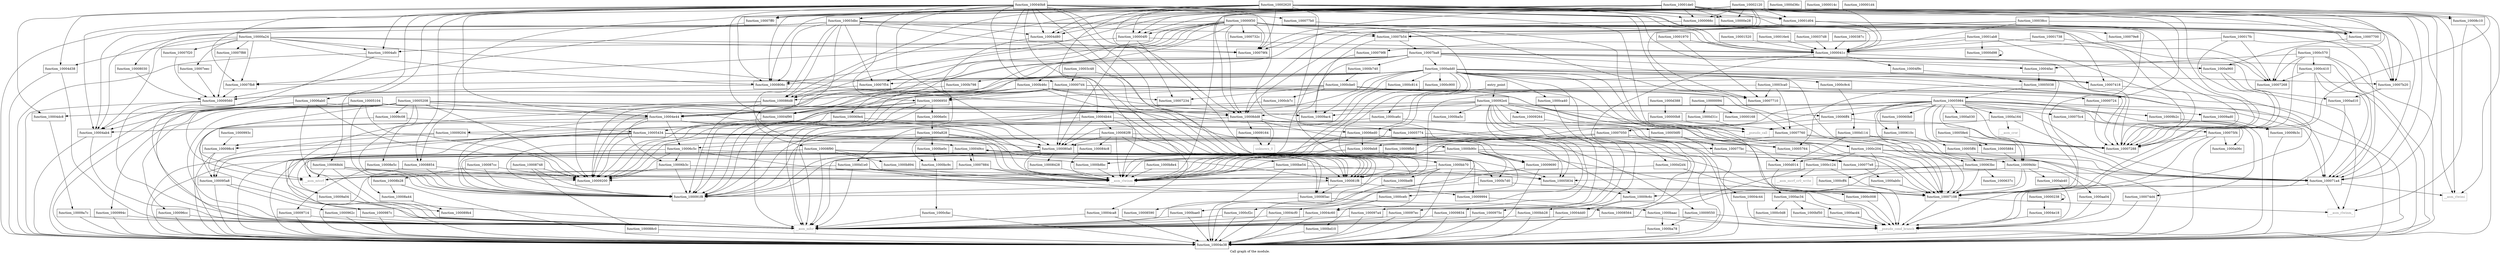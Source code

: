 digraph "Call graph of the module." {
  label="Call graph of the module.";
  node [shape=record];

  Node_function_10003dbc [label="{function_10003dbc}"];
  Node_function_100040b8 [label="{function_100040b8}"];
  Node_function_10004ca8 [label="{function_10004ca8}"];
  Node_function_10004cf0 [label="{function_10004cf0}"];
  Node_function_10004d38 [label="{function_10004d38}"];
  Node_function_10004d80 [label="{function_10004d80}"];
  Node_function_10007108 [label="{function_10007108}"];
  Node_function_10005834 [label="{function_10005834}"];
  Node_function_10006950 [label="{function_10006950}"];
  Node_function_10005884 [label="{function_10005884}"];
  Node_function_10007700 [label="{function_10007700}"];
  Node_function_100071a4 [label="{function_100071a4}"];
  Node_function_100075c4 [label="{function_100075c4}"];
  Node_function_10004c44 [label="{function_10004c44}"];
  Node_function_10005764 [label="{function_10005764}"];
  Node_function_100069e4 [label="{function_100069e4}"];
  Node_function_10004dc8 [label="{function_10004dc8}"];
  Node_function_10004dd0 [label="{function_10004dd0}"];
  Node_function_10004e18 [label="{function_10004e18}"];
  Node_function_10004e38 [label="{function_10004e38}"];
  Node_function_10006ab0 [label="{function_10006ab0}"];
  Node_function_10004e44 [label="{function_10004e44}"];
  Node_function_10007234 [label="{function_10007234}"];
  Node_function_100058e4 [label="{function_100058e4}"];
  Node_function_10006b3c [label="{function_10006b3c}"];
  Node_function_100049cc [label="{function_100049cc}"];
  Node_function_10005984 [label="{function_10005984}"];
  Node_function_10007268 [label="{function_10007268}"];
  Node_function_10005ff4 [label="{function_10005ff4}"];
  Node_function_10004c60 [label="{function_10004c60}"];
  Node_function_10006c5c [label="{function_10006c5c}"];
  Node_function_10004f90 [label="{function_10004f90}"];
  Node_function_10004f9c [label="{function_10004f9c}"];
  Node_function_10006e0c [label="{function_10006e0c}"];
  Node_function_10004fac [label="{function_10004fac}"];
  Node_function_10005038 [label="{function_10005038}"];
  Node_function_10005104 [label="{function_10005104}"];
  Node_function_10005208 [label="{function_10005208}"];
  Node_function_10006ed0 [label="{function_10006ed0}"];
  Node_function_10007288 [label="{function_10007288}"];
  Node_function_100060b0 [label="{function_100060b0}"];
  Node_function_10007760 [label="{function_10007760}"];
  Node_function_1000610c [label="{function_1000610c}"];
  Node_function_1000732c [label="{function_1000732c}"];
  Node_function_10007710 [label="{function_10007710}"];
  Node_function_1000637c [label="{function_1000637c}"];
  Node_function_10004ab4 [label="{function_10004ab4}"];
  Node_function_10004afc [label="{function_10004afc}"];
  Node_function_100075f4 [label="{function_100075f4}"];
  Node_function_10004b44 [label="{function_10004b44}"];
  Node_function_10005434 [label="{function_10005434}"];
  Node_function_10006ff4 [label="{function_10006ff4}"];
  Node_function_100056f0 [label="{function_100056f0}"];
  Node_function_10007050 [label="{function_10007050}"];
  Node_function_10007418 [label="{function_10007418}"];
  Node_function_100063bc [label="{function_100063bc}"];
  Node_function_100074d4 [label="{function_100074d4}"];
  Node_function_100068d4 [label="{function_100068d4}"];
  Node_function_1000b46c [label="{function_1000b46c}"];
  Node_function_1000b740 [label="{function_1000b740}"];
  Node_function_1000b798 [label="{function_1000b798}"];
  Node_function_1000b7d0 [label="{function_1000b7d0}"];
  Node_function_1000b894 [label="{function_1000b894}"];
  Node_function_1000b8bc [label="{function_1000b8bc}"];
  Node_function_1000b8e4 [label="{function_1000b8e4}"];
  Node_function_1000b90c [label="{function_1000b90c}"];
  Node_function_1000ba5c [label="{function_1000ba5c}"];
  Node_function_1000ba78 [label="{function_1000ba78}"];
  Node_function_1000baac [label="{function_1000baac}"];
  Node_function_1000bae0 [label="{function_1000bae0}"];
  Node_function_1000bb28 [label="{function_1000bb28}"];
  Node_function_1000bb70 [label="{function_1000bb70}"];
  Node_function_1000bc9c [label="{function_1000bc9c}"];
  Node_function_1000bd10 [label="{function_1000bd10}"];
  Node_function_1000be0c [label="{function_1000be0c}"];
  Node_function_1000be54 [label="{function_1000be54}"];
  Node_function_1000bef8 [label="{function_1000bef8}"];
  Node_function_1000bf50 [label="{function_1000bf50}"];
  Node_function_1000c008 [label="{function_1000c008}"];
  Node_function_1000c0d8 [label="{function_1000c0d8}"];
  Node_function_1000c124 [label="{function_1000c124}"];
  Node_function_1000c204 [label="{function_1000c204}"];
  Node_function_1000c410 [label="{function_1000c410}"];
  Node_function_1000c570 [label="{function_1000c570}"];
  Node_function_1000c814 [label="{function_1000c814}"];
  Node_function_1000c900 [label="{function_1000c900}"];
  Node_function_1000c9c4 [label="{function_1000c9c4}"];
  Node_function_1000ca40 [label="{function_1000ca40}"];
  Node_function_1000ca6c [label="{function_1000ca6c}"];
  Node_function_1000cb7c [label="{function_1000cb7c}"];
  Node_function_1000cbe0 [label="{function_1000cbe0}"];
  Node_function_1000cefc [label="{function_1000cefc}"];
  Node_function_1000cf2c [label="{function_1000cf2c}"];
  Node_function_1000cfac [label="{function_1000cfac}"];
  Node_function_1000cff4 [label="{function_1000cff4}"];
  Node_function_1000d014 [label="{function_1000d014}"];
  Node_function_1000d114 [label="{function_1000d114}"];
  Node_function_1000d1e0 [label="{function_1000d1e0}"];
  Node_function_1000d2d4 [label="{function_1000d2d4}"];
  Node_function_1000d31c [label="{function_1000d31c}"];
  Node_function_1000d36c [label="{function_1000d36c}"];
  Node_function_1000d388 [label="{function_1000d388}"];
  Node___asm_rlwinm [color="gray50", fontcolor="gray50", label="{__asm_rlwinm}"];
  Node___asm_rlwinm_ [color="gray50", fontcolor="gray50", label="{__asm_rlwinm_}"];
  Node___asm_rlwimi [color="gray50", fontcolor="gray50", label="{__asm_rlwimi}"];
  Node___asm_mfcr [color="gray50", fontcolor="gray50", label="{__asm_mfcr}"];
  Node___asm_cror [color="gray50", fontcolor="gray50", label="{__asm_cror}"];
  Node___asm_mtcrf [color="gray50", fontcolor="gray50", label="{__asm_mtcrf}"];
  Node___asm_mcrf_cr0_write [color="gray50", fontcolor="gray50", label="{__asm_mcrf_cr0_write}"];
  Node_unknown_0 [color="gray50", fontcolor="gray50", label="{unknown_0}"];
  Node_function_10008f90 [label="{function_10008f90}"];
  Node_function_100077b0 [label="{function_100077b0}"];
  Node_function_100077bc [label="{function_100077bc}"];
  Node_function_100077e8 [label="{function_100077e8}"];
  Node_function_10007884 [label="{function_10007884}"];
  Node_function_100079e8 [label="{function_100079e8}"];
  Node_function_100079f4 [label="{function_100079f4}"];
  Node_function_100079f8 [label="{function_100079f8}"];
  Node_function_10007b20 [label="{function_10007b20}"];
  Node_function_10007b54 [label="{function_10007b54}"];
  Node_function_10007ba8 [label="{function_10007ba8}"];
  Node_function_10007eec [label="{function_10007eec}"];
  Node_function_10007f20 [label="{function_10007f20}"];
  Node_function_10007f54 [label="{function_10007f54}"];
  Node_function_10007f88 [label="{function_10007f88}"];
  Node_function_10007fb8 [label="{function_10007fb8}"];
  Node_function_10007ff0 [label="{function_10007ff0}"];
  Node_function_10008030 [label="{function_10008030}"];
  Node_function_1000806c [label="{function_1000806c}"];
  Node_function_100080a0 [label="{function_100080a0}"];
  Node_function_100081f8 [label="{function_100081f8}"];
  Node_function_100082f8 [label="{function_100082f8}"];
  Node_function_10008428 [label="{function_10008428}"];
  Node_function_100084c8 [label="{function_100084c8}"];
  Node_function_10008564 [label="{function_10008564}"];
  Node_function_10008590 [label="{function_10008590}"];
  Node_function_100085ac [label="{function_100085ac}"];
  Node_function_100086d8 [label="{function_100086d8}"];
  Node_function_10008748 [label="{function_10008748}"];
  Node_function_100087cc [label="{function_100087cc}"];
  Node_function_10008854 [label="{function_10008854}"];
  Node_function_100088c0 [label="{function_100088c0}"];
  Node_function_100089b4 [label="{function_100089b4}"];
  Node_function_10008a44 [label="{function_10008a44}"];
  Node_function_10008b28 [label="{function_10008b28}"];
  Node_function_10008c10 [label="{function_10008c10}"];
  Node_function_10008dd8 [label="{function_10008dd8}"];
  Node_function_10008e5c [label="{function_10008e5c}"];
  Node_function_10009164 [label="{function_10009164}"];
  Node_function_100091f8 [label="{function_100091f8}"];
  Node_function_10009200 [label="{function_10009200}"];
  Node_function_10009204 [label="{function_10009204}"];
  Node_function_10009264 [label="{function_10009264}"];
  Node_function_100092e4 [label="{function_100092e4}"];
  Node_function_10009550 [label="{function_10009550}"];
  Node_function_10009560 [label="{function_10009560}"];
  Node_function_100095a8 [label="{function_100095a8}"];
  Node_function_1000962c [label="{function_1000962c}"];
  Node_function_10009690 [label="{function_10009690}"];
  Node_function_100096cc [label="{function_100096cc}"];
  Node_function_10009714 [label="{function_10009714}"];
  Node_function_1000975c [label="{function_1000975c}"];
  Node_function_100097a4 [label="{function_100097a4}"];
  Node_function_100097ec [label="{function_100097ec}"];
  Node_function_10009834 [label="{function_10009834}"];
  Node_function_1000987c [label="{function_1000987c}"];
  Node_function_100098c4 [label="{function_100098c4}"];
  Node_function_1000993c [label="{function_1000993c}"];
  Node_function_1000994c [label="{function_1000994c}"];
  Node_function_10009994 [label="{function_10009994}"];
  Node_function_10009a04 [label="{function_10009a04}"];
  Node_function_10009a7c [label="{function_10009a7c}"];
  Node_function_10009ac4 [label="{function_10009ac4}"];
  Node_function_10009ad0 [label="{function_10009ad0}"];
  Node_function_10009b2c [label="{function_10009b2c}"];
  Node_function_10009b3c [label="{function_10009b3c}"];
  Node_function_10009c08 [label="{function_10009c08}"];
  Node_function_10009c6c [label="{function_10009c6c}"];
  Node_function_10009d4c [label="{function_10009d4c}"];
  Node_function_10009eb8 [label="{function_10009eb8}"];
  Node_function_10009fb0 [label="{function_10009fb0}"];
  Node_function_1000a030 [label="{function_1000a030}"];
  Node_function_1000a06c [label="{function_1000a06c}"];
  Node_function_1000a164 [label="{function_1000a164}"];
  Node_function_1000a828 [label="{function_1000a828}"];
  Node_function_1000a960 [label="{function_1000a960}"];
  Node_function_1000aa04 [label="{function_1000aa04}"];
  Node_function_1000ab0c [label="{function_1000ab0c}"];
  Node_function_1000ab40 [label="{function_1000ab40}"];
  Node_function_1000ac34 [label="{function_1000ac34}"];
  Node_function_1000acd4 [label="{function_1000acd4}"];
  Node_function_1000ad10 [label="{function_1000ad10}"];
  Node_function_1000add0 [label="{function_1000add0}"];
  Node_function_10005774 [label="{function_10005774}"];
  Node___pseudo_call [color="gray50", fontcolor="gray50", label="{__pseudo_call}"];
  Node___pseudo_cond_branch [color="gray50", fontcolor="gray50", label="{__pseudo_cond_branch}"];
  Node_function_10000094 [label="{function_10000094}"];
  Node_function_100000b8 [label="{function_100000b8}"];
  Node_function_1000014c [label="{function_1000014c}"];
  Node_function_10000168 [label="{function_10000168}"];
  Node_function_100001d4 [label="{function_100001d4}"];
  Node_entry_point [label="{entry_point}"];
  Node_function_10000238 [label="{function_10000238}"];
  Node_function_1000041c [label="{function_1000041c}"];
  Node_function_100004f0 [label="{function_100004f0}"];
  Node_function_1000066c [label="{function_1000066c}"];
  Node_function_10000724 [label="{function_10000724}"];
  Node_function_100007d4 [label="{function_100007d4}"];
  Node_function_10000a24 [label="{function_10000a24}"];
  Node_function_10000d98 [label="{function_10000d98}"];
  Node_function_10000e28 [label="{function_10000e28}"];
  Node_function_10000f30 [label="{function_10000f30}"];
  Node_function_10001520 [label="{function_10001520}"];
  Node_function_100016e4 [label="{function_100016e4}"];
  Node_function_10001738 [label="{function_10001738}"];
  Node_function_100017fc [label="{function_100017fc}"];
  Node_function_10001970 [label="{function_10001970}"];
  Node_function_10001ab8 [label="{function_10001ab8}"];
  Node_function_10001d04 [label="{function_10001d04}"];
  Node_function_10001de0 [label="{function_10001de0}"];
  Node_function_10002120 [label="{function_10002120}"];
  Node_function_10002620 [label="{function_10002620}"];
  Node_function_100037d8 [label="{function_100037d8}"];
  Node_function_1000387c [label="{function_1000387c}"];
  Node_function_100038cc [label="{function_100038cc}"];
  Node_function_10003c48 [label="{function_10003c48}"];
  Node_function_10003ca0 [label="{function_10003ca0}"];
  Node_function_10003dbc -> Node_function_10004d80;
  Node_function_10003dbc -> Node_function_10007700;
  Node_function_10003dbc -> Node_function_10004e38;
  Node_function_10003dbc -> Node_function_100049cc;
  Node_function_10003dbc -> Node_function_10004ab4;
  Node_function_10003dbc -> Node_function_10008f90;
  Node_function_10003dbc -> Node_function_100079f4;
  Node_function_10003dbc -> Node_function_10007b20;
  Node_function_10003dbc -> Node_function_10007b54;
  Node_function_10003dbc -> Node_function_10007f54;
  Node_function_10003dbc -> Node_function_10008030;
  Node_function_10003dbc -> Node_function_1000806c;
  Node_function_10003dbc -> Node_function_100086d8;
  Node_function_100040b8 -> Node_function_10003dbc;
  Node_function_100040b8 -> Node_function_10004ca8;
  Node_function_100040b8 -> Node_function_10004d38;
  Node_function_100040b8 -> Node_function_10004d80;
  Node_function_100040b8 -> Node_function_10006950;
  Node_function_100040b8 -> Node_function_100071a4;
  Node_function_100040b8 -> Node_function_10004dc8;
  Node_function_100040b8 -> Node_function_10006ab0;
  Node_function_100040b8 -> Node_function_10004e44;
  Node_function_100040b8 -> Node_function_10007234;
  Node_function_100040b8 -> Node_function_10007268;
  Node_function_100040b8 -> Node_function_10004c60;
  Node_function_100040b8 -> Node_function_10004f90;
  Node_function_100040b8 -> Node_function_10004fac;
  Node_function_100040b8 -> Node_function_10007288;
  Node_function_100040b8 -> Node_function_10007710;
  Node_function_100040b8 -> Node_function_10004afc;
  Node_function_100040b8 -> Node_function_10004b44;
  Node_function_100040b8 -> Node_function_10007418;
  Node_function_100040b8 -> Node_function_100068d4;
  Node_function_100040b8 -> Node_function_100077b0;
  Node_function_100040b8 -> Node_function_10007fb8;
  Node_function_100040b8 -> Node_function_100080a0;
  Node_function_100040b8 -> Node_function_100081f8;
  Node_function_100040b8 -> Node_function_10008854;
  Node_function_100040b8 -> Node_function_10008dd8;
  Node_function_100040b8 -> Node___pseudo_call;
  Node_function_100040b8 -> Node_function_1000041c;
  Node_function_100040b8 -> Node_function_10000724;
  Node_function_100040b8 -> Node_function_100007d4;
  Node_function_10004ca8 -> Node_function_10004e38;
  Node_function_10004ca8 -> Node___asm_mfcr;
  Node_function_10004cf0 -> Node_function_10004e38;
  Node_function_10004cf0 -> Node___asm_mfcr;
  Node_function_10004d38 -> Node_function_10004e38;
  Node_function_10004d38 -> Node___asm_mfcr;
  Node_function_10004d80 -> Node_function_10004e38;
  Node_function_10004d80 -> Node___asm_mfcr;
  Node_function_10007108 -> Node___asm_rlwinm_;
  Node_function_10007108 -> Node___pseudo_cond_branch;
  Node_function_10005834 -> Node_function_10009c6c;
  Node_function_10006950 -> Node_function_10006e0c;
  Node_function_10006950 -> Node___asm_mfcr;
  Node_function_10006950 -> Node___asm_mtcrf;
  Node_function_10006950 -> Node_function_100091f8;
  Node_function_10006950 -> Node_function_10009200;
  Node_function_10005884 -> Node_function_10009d4c;
  Node_function_10007700 -> Node_function_1000a960;
  Node_function_100071a4 -> Node___asm_rlwinm_;
  Node_function_100071a4 -> Node___asm_rlwimi;
  Node_function_100071a4 -> Node___pseudo_cond_branch;
  Node_function_100075c4 -> Node_function_100075f4;
  Node_function_10004c44 -> Node___pseudo_cond_branch;
  Node_function_10005764 -> Node_function_10007108;
  Node_function_100069e4 -> Node_function_10006ed0;
  Node_function_100069e4 -> Node_function_100091f8;
  Node_function_100069e4 -> Node_function_10009200;
  Node_function_10004dc8 -> Node_function_10009a7c;
  Node_function_10004dd0 -> Node_function_10004e38;
  Node_function_10004dd0 -> Node___asm_mfcr;
  Node_function_10004e18 -> Node___pseudo_cond_branch;
  Node_function_10006ab0 -> Node_function_10006ff4;
  Node_function_10006ab0 -> Node___asm_mfcr;
  Node_function_10006ab0 -> Node___asm_mtcrf;
  Node_function_10006ab0 -> Node_function_100091f8;
  Node_function_10006ab0 -> Node_function_10009200;
  Node_function_10004e44 -> Node_function_10006b3c;
  Node_function_10004e44 -> Node_function_10006c5c;
  Node_function_10004e44 -> Node_function_10004ab4;
  Node_function_10004e44 -> Node___asm_rlwinm;
  Node_function_10004e44 -> Node_function_100081f8;
  Node_function_10004e44 -> Node_function_100091f8;
  Node_function_10004e44 -> Node_function_10009200;
  Node_function_100058e4 -> Node_function_10005884;
  Node_function_100058e4 -> Node_function_10007288;
  Node_function_100058e4 -> Node_function_10009d4c;
  Node_function_10006b3c -> Node_function_100081f8;
  Node_function_10006b3c -> Node_function_100091f8;
  Node_function_10006b3c -> Node_function_10009200;
  Node_function_100049cc -> Node_function_10004e38;
  Node_function_100049cc -> Node___asm_mfcr;
  Node_function_100049cc -> Node_function_100077e8;
  Node_function_100049cc -> Node_function_10007884;
  Node_function_10005984 -> Node_function_10005884;
  Node_function_10005984 -> Node_function_100075c4;
  Node_function_10005984 -> Node_function_10004e38;
  Node_function_10005984 -> Node_function_10005ff4;
  Node_function_10005984 -> Node_function_10007288;
  Node_function_10005984 -> Node_function_100060b0;
  Node_function_10005984 -> Node_function_1000610c;
  Node_function_10005984 -> Node_function_10006ff4;
  Node_function_10005984 -> Node_function_100063bc;
  Node_function_10005984 -> Node_function_100074d4;
  Node_function_10005984 -> Node___asm_rlwinm;
  Node_function_10005984 -> Node___asm_mfcr;
  Node_function_10005984 -> Node_function_10009ad0;
  Node_function_10005984 -> Node_function_10009b2c;
  Node_function_10005984 -> Node_function_10009d4c;
  Node_function_10005984 -> Node_function_10009fb0;
  Node_function_10005984 -> Node_function_1000a030;
  Node_function_10005984 -> Node_function_1000a06c;
  Node_function_10005984 -> Node_function_1000a164;
  Node_function_10005ff4 -> Node_function_100071a4;
  Node_function_10005ff4 -> Node_function_100063bc;
  Node_function_10004c60 -> Node_function_10004e38;
  Node_function_10004c60 -> Node___asm_mfcr;
  Node_function_10006c5c -> Node_function_10005834;
  Node_function_10006c5c -> Node_function_10006b3c;
  Node_function_10006c5c -> Node___asm_rlwinm;
  Node_function_10006c5c -> Node_function_100091f8;
  Node_function_10006c5c -> Node_function_10009200;
  Node_function_10004f90 -> Node_function_10005434;
  Node_function_10004f9c -> Node_function_10005038;
  Node_function_10006e0c -> Node_function_1000a828;
  Node_function_10004fac -> Node_function_10005038;
  Node_function_10005038 -> Node_function_10005764;
  Node_function_10005038 -> Node_function_10005984;
  Node_function_10005104 -> Node_function_10004dc8;
  Node_function_10005104 -> Node_function_10004e38;
  Node_function_10005104 -> Node_function_10004e44;
  Node_function_10005104 -> Node_function_100081f8;
  Node_function_10005104 -> Node_function_100091f8;
  Node_function_10005104 -> Node_function_10009200;
  Node_function_10005208 -> Node_function_10004e38;
  Node_function_10005208 -> Node_function_10004e44;
  Node_function_10005208 -> Node_function_10004ab4;
  Node_function_10005208 -> Node___asm_mfcr;
  Node_function_10005208 -> Node___asm_mtcrf;
  Node_function_10005208 -> Node_function_100080a0;
  Node_function_10005208 -> Node_function_100081f8;
  Node_function_10005208 -> Node_function_10008e5c;
  Node_function_10005208 -> Node_function_100091f8;
  Node_function_10005208 -> Node_function_10009200;
  Node_function_10005208 -> Node_function_10009550;
  Node_function_10005208 -> Node_function_10009690;
  Node_function_10005208 -> Node_function_100096cc;
  Node_function_10005208 -> Node_function_1000994c;
  Node_function_10005208 -> Node_function_10009c08;
  Node_function_10006ed0 -> Node_function_10005834;
  Node_function_10006ed0 -> Node___asm_rlwinm;
  Node_function_10006ed0 -> Node_function_10009c6c;
  Node_function_10006ed0 -> Node_function_10009eb8;
  Node_function_100060b0 -> Node_function_1000610c;
  Node_function_10007760 -> Node_function_10007108;
  Node_function_10007760 -> Node_function_10007288;
  Node_function_10007760 -> Node_function_100080a0;
  Node_function_1000610c -> Node___asm_rlwinm;
  Node_function_1000610c -> Node___pseudo_cond_branch;
  Node_function_10004ab4 -> Node_function_10004e38;
  Node_function_10004ab4 -> Node___asm_mfcr;
  Node_function_10004afc -> Node_function_10004e38;
  Node_function_10004afc -> Node___asm_mfcr;
  Node_function_100075f4 -> Node_function_10007108;
  Node_function_100075f4 -> Node_function_10004e38;
  Node_function_100075f4 -> Node_function_10007288;
  Node_function_100075f4 -> Node_function_1000a06c;
  Node_function_10004b44 -> Node_function_10004c44;
  Node_function_10004b44 -> Node_function_10004e38;
  Node_function_10004b44 -> Node___asm_mfcr;
  Node_function_10004b44 -> Node_function_100080a0;
  Node_function_10004b44 -> Node_function_100081f8;
  Node_function_10004b44 -> Node_function_100082f8;
  Node_function_10005434 -> Node_function_10005764;
  Node_function_10005434 -> Node_function_10004e38;
  Node_function_10005434 -> Node___asm_rlwinm;
  Node_function_10005434 -> Node_function_100077bc;
  Node_function_10005434 -> Node_function_100080a0;
  Node_function_10005434 -> Node_function_100081f8;
  Node_function_10005434 -> Node_function_100091f8;
  Node_function_10005434 -> Node_function_10009200;
  Node_function_10005434 -> Node_function_100095a8;
  Node_function_10005434 -> Node_function_100098c4;
  Node_function_10006ff4 -> Node_function_10007288;
  Node_function_10006ff4 -> Node_function_10007050;
  Node_function_100056f0 -> Node_function_10004e38;
  Node_function_100056f0 -> Node_function_100077bc;
  Node_function_10007050 -> Node_function_10004e38;
  Node_function_10007050 -> Node___asm_rlwinm;
  Node_function_10007050 -> Node_function_10009d4c;
  Node_function_10007050 -> Node_function_10009eb8;
  Node_function_10007418 -> Node___pseudo_cond_branch;
  Node_function_100063bc -> Node_function_10007108;
  Node_function_100063bc -> Node_function_1000637c;
  Node_function_100063bc -> Node___asm_rlwinm;
  Node_function_100063bc -> Node___asm_mfcr;
  Node_function_100074d4 -> Node___pseudo_cond_branch;
  Node_function_100068d4 -> Node___asm_rlwinm;
  Node_function_100068d4 -> Node___asm_mfcr;
  Node_function_100068d4 -> Node___asm_mtcrf;
  Node_function_100068d4 -> Node_function_100091f8;
  Node_function_100068d4 -> Node_function_10009200;
  Node_function_1000b46c -> Node_function_10006950;
  Node_function_1000b46c -> Node_function_10004e44;
  Node_function_1000b46c -> Node_function_10007234;
  Node_function_1000b46c -> Node_function_10004f90;
  Node_function_1000b46c -> Node_function_10007760;
  Node_function_1000b46c -> Node_function_100081f8;
  Node_function_1000b46c -> Node_function_100091f8;
  Node_function_1000b46c -> Node_function_10009200;
  Node_function_1000b46c -> Node_function_10009ac4;
  Node_function_1000b740 -> Node_function_1000cbe0;
  Node_function_1000b798 -> Node_function_10009560;
  Node_function_1000b7d0 -> Node_function_10007108;
  Node_function_1000b7d0 -> Node_function_1000bae0;
  Node_function_1000b894 -> Node___asm_rlwinm;
  Node_function_1000b8bc -> Node___asm_rlwinm;
  Node_function_1000b8e4 -> Node___asm_rlwinm;
  Node_function_1000b90c -> Node_function_100071a4;
  Node_function_1000b90c -> Node_function_1000b7d0;
  Node_function_1000b90c -> Node_function_1000b8bc;
  Node_function_1000b90c -> Node_function_1000cefc;
  Node_function_1000b90c -> Node_function_100091f8;
  Node_function_1000b90c -> Node_function_10009690;
  Node_function_1000b90c -> Node_function_10009a04;
  Node_function_1000b90c -> Node___pseudo_cond_branch;
  Node_function_1000ba78 -> Node_function_10004e38;
  Node_function_1000baac -> Node_function_1000ba78;
  Node_function_1000baac -> Node___pseudo_cond_branch;
  Node_function_1000bae0 -> Node_function_10004e38;
  Node_function_1000bae0 -> Node___asm_mfcr;
  Node_function_1000bb28 -> Node_function_10004e38;
  Node_function_1000bb28 -> Node___asm_mfcr;
  Node_function_1000bb70 -> Node_function_10005834;
  Node_function_1000bb70 -> Node_function_10004e38;
  Node_function_1000bb70 -> Node_function_1000bd10;
  Node_function_1000bb70 -> Node_function_1000bef8;
  Node_function_1000bb70 -> Node_function_100091f8;
  Node_function_1000bb70 -> Node_function_10009200;
  Node_function_1000bc9c -> Node_function_1000cfac;
  Node_function_1000bd10 -> Node_function_10004e38;
  Node_function_1000be0c -> Node_function_1000bc9c;
  Node_function_1000be54 -> Node_function_10005834;
  Node_function_1000be54 -> Node_function_10004e38;
  Node_function_1000be54 -> Node___asm_rlwinm;
  Node_function_1000bef8 -> Node_function_1000cf2c;
  Node_function_1000bf50 -> Node___pseudo_cond_branch;
  Node_function_1000c008 -> Node___pseudo_cond_branch;
  Node_function_1000c124 -> Node_function_10007108;
  Node_function_1000c124 -> Node___asm_mfcr;
  Node_function_1000c124 -> Node___asm_mtcrf;
  Node_function_1000c124 -> Node___asm_mcrf_cr0_write;
  Node_function_1000c204 -> Node_function_10007108;
  Node_function_1000c204 -> Node_function_100071a4;
  Node_function_1000c204 -> Node_function_10004e38;
  Node_function_1000c204 -> Node_function_1000c124;
  Node_function_1000c204 -> Node_function_1000cff4;
  Node_function_1000c204 -> Node_function_1000d014;
  Node_function_1000c410 -> Node_function_100071a4;
  Node_function_1000c410 -> Node_function_10004e38;
  Node_function_1000c410 -> Node_function_10007268;
  Node_function_1000c410 -> Node_function_10007288;
  Node_function_1000c570 -> Node_function_100071a4;
  Node_function_1000c570 -> Node_function_10004e38;
  Node_function_1000c570 -> Node_function_10007268;
  Node_function_1000c570 -> Node_function_10004fac;
  Node_function_1000c570 -> Node_function_10007288;
  Node_function_1000c570 -> Node_function_1000c410;
  Node_function_1000c814 -> Node___asm_rlwinm;
  Node_function_1000c900 -> Node___asm_rlwinm;
  Node_function_1000c9c4 -> Node_function_1000d114;
  Node_function_1000ca40 -> Node_function_1000d2d4;
  Node_function_1000ca6c -> Node_function_10007760;
  Node_function_1000ca6c -> Node_function_1000d1e0;
  Node_function_1000cb7c -> Node_function_10004f90;
  Node_function_1000cbe0 -> Node_function_10006950;
  Node_function_1000cbe0 -> Node_function_10004e38;
  Node_function_1000cbe0 -> Node_function_10004e44;
  Node_function_1000cbe0 -> Node_function_10007234;
  Node_function_1000cbe0 -> Node_function_10007710;
  Node_function_1000cbe0 -> Node_function_1000c204;
  Node_function_1000cbe0 -> Node_function_1000cb7c;
  Node_function_1000cbe0 -> Node_function_1000d014;
  Node_function_1000cefc -> Node_function_10004cf0;
  Node_function_1000cefc -> Node_function_10004c60;
  Node_function_1000cf2c -> Node_function_10004e38;
  Node_function_1000cf2c -> Node___asm_mfcr;
  Node_function_1000cfac -> Node_function_10004e38;
  Node_function_1000cfac -> Node___asm_mfcr;
  Node_function_1000cff4 -> Node___pseudo_cond_branch;
  Node_function_1000d014 -> Node___pseudo_cond_branch;
  Node_function_1000d114 -> Node_function_10007108;
  Node_function_1000d114 -> Node_function_10007288;
  Node_function_1000d114 -> Node_function_1000d014;
  Node_function_1000d1e0 -> Node_function_10007108;
  Node_function_1000d1e0 -> Node___asm_rlwinm;
  Node_function_1000d1e0 -> Node___asm_mfcr;
  Node_function_1000d1e0 -> Node___asm_mtcrf;
  Node_function_1000d2d4 -> Node___asm_rlwinm;
  Node_function_1000d2d4 -> Node___pseudo_cond_branch;
  Node_function_1000d31c -> Node___pseudo_call;
  Node_function_1000d388 -> Node_function_100000b8;
  Node_function_10008f90 -> Node_function_10004e38;
  Node_function_10008f90 -> Node_function_1000b7d0;
  Node_function_10008f90 -> Node_function_1000b894;
  Node_function_10008f90 -> Node_function_1000b8bc;
  Node_function_10008f90 -> Node___asm_rlwinm;
  Node_function_10008f90 -> Node___asm_mfcr;
  Node_function_10008f90 -> Node_function_1000987c;
  Node_function_10008f90 -> Node_function_10009a04;
  Node_function_100077b0 -> Node_function_1000ac34;
  Node_function_100077bc -> Node_function_100077e8;
  Node_function_100077e8 -> Node_function_100071a4;
  Node_function_100077e8 -> Node_function_100049cc;
  Node_function_100077e8 -> Node_function_1000ab0c;
  Node_function_10007884 -> Node_function_10007108;
  Node_function_10007884 -> Node_function_10004e38;
  Node_function_10007884 -> Node_function_100049cc;
  Node_function_10007884 -> Node___asm_rlwinm;
  Node_function_100079f8 -> Node___asm_rlwinm;
  Node_function_10007b20 -> Node_function_1000ad10;
  Node_function_10007b54 -> Node_function_10007ba8;
  Node_function_10007b54 -> Node_function_10009ac4;
  Node_function_10007ba8 -> Node_function_10007108;
  Node_function_10007ba8 -> Node_function_10004e38;
  Node_function_10007ba8 -> Node_function_10007418;
  Node_function_10007ba8 -> Node_function_1000b46c;
  Node_function_10007ba8 -> Node_function_1000b740;
  Node_function_10007ba8 -> Node_function_100081f8;
  Node_function_10007ba8 -> Node_function_100091f8;
  Node_function_10007ba8 -> Node_function_10009200;
  Node_function_10007ba8 -> Node_function_1000a960;
  Node_function_10007ba8 -> Node_function_1000ad10;
  Node_function_10007ba8 -> Node_function_1000add0;
  Node_function_10007eec -> Node_function_10009560;
  Node_function_10007f20 -> Node_function_10009560;
  Node_function_10007f54 -> Node_function_10009560;
  Node_function_10007f88 -> Node_function_10009560;
  Node_function_10007fb8 -> Node_function_10009560;
  Node_function_10007ff0 -> Node_function_10009560;
  Node_function_10008030 -> Node_function_10009560;
  Node_function_1000806c -> Node_function_10009560;
  Node_function_100080a0 -> Node_function_10004e38;
  Node_function_100080a0 -> Node___asm_rlwinm;
  Node_function_100080a0 -> Node_function_10008428;
  Node_function_100080a0 -> Node_function_100085ac;
  Node_function_100080a0 -> Node_function_100091f8;
  Node_function_100080a0 -> Node_function_10009994;
  Node_function_100081f8 -> Node_function_100085ac;
  Node_function_100081f8 -> Node_function_100091f8;
  Node_function_100081f8 -> Node_function_10009994;
  Node_function_100082f8 -> Node_function_10007108;
  Node_function_100082f8 -> Node___asm_rlwinm;
  Node_function_100082f8 -> Node_function_100080a0;
  Node_function_100082f8 -> Node_function_100081f8;
  Node_function_100082f8 -> Node_function_100084c8;
  Node_function_100082f8 -> Node_function_100085ac;
  Node_function_100082f8 -> Node_function_100091f8;
  Node_function_10008428 -> Node___asm_rlwinm;
  Node_function_100084c8 -> Node___asm_rlwinm;
  Node_function_10008564 -> Node___pseudo_cond_branch;
  Node_function_100085ac -> Node_function_10008564;
  Node_function_100085ac -> Node_function_10008590;
  Node_function_100086d8 -> Node_function_100089b4;
  Node_function_100086d8 -> Node_function_100091f8;
  Node_function_100086d8 -> Node_function_10009200;
  Node_function_10008748 -> Node_function_100088c0;
  Node_function_10008748 -> Node_function_100091f8;
  Node_function_10008748 -> Node_function_10009200;
  Node_function_100087cc -> Node_function_10008b28;
  Node_function_100087cc -> Node_function_100091f8;
  Node_function_100087cc -> Node_function_10009200;
  Node_function_10008854 -> Node_function_10008a44;
  Node_function_10008854 -> Node_function_100091f8;
  Node_function_10008854 -> Node_function_10009200;
  Node_function_100088c0 -> Node_function_10004e38;
  Node_function_10008a44 -> Node_function_100089b4;
  Node_function_10008b28 -> Node_function_10004e38;
  Node_function_10008b28 -> Node_function_10008a44;
  Node_function_10008c10 -> Node_function_10004e38;
  Node_function_10008c10 -> Node___asm_rlwinm_;
  Node_function_10008dd8 -> Node_unknown_0;
  Node_function_10008dd8 -> Node_function_10009164;
  Node_function_10008dd8 -> Node_function_100091f8;
  Node_function_10008dd8 -> Node_function_10009200;
  Node_function_10008dd8 -> Node_function_10009690;
  Node_function_10008dd8 -> Node_function_10005774;
  Node_function_10008e5c -> Node___asm_rlwinm;
  Node_function_10008e5c -> Node_function_10009714;
  Node_function_10009164 -> Node_unknown_0;
  Node_function_10009204 -> Node_function_1000b90c;
  Node_function_10009204 -> Node_function_100095a8;
  Node_function_10009204 -> Node_function_100098c4;
  Node_function_10009264 -> Node_function_100056f0;
  Node_function_100092e4 -> Node_function_10007108;
  Node_function_100092e4 -> Node_function_100071a4;
  Node_function_100092e4 -> Node_function_10004e38;
  Node_function_100092e4 -> Node_function_1000ba5c;
  Node_function_100092e4 -> Node_function_10008dd8;
  Node_function_100092e4 -> Node_function_10009204;
  Node_function_100092e4 -> Node_function_10009264;
  Node_function_100092e4 -> Node_function_1000975c;
  Node_function_100092e4 -> Node_function_100097a4;
  Node_function_100092e4 -> Node_function_100097ec;
  Node_function_100092e4 -> Node_function_10009834;
  Node_function_100092e4 -> Node_function_10009ac4;
  Node_function_100092e4 -> Node___pseudo_call;
  Node_function_10009550 -> Node_function_1000ba78;
  Node_function_10009550 -> Node___pseudo_cond_branch;
  Node_function_10009560 -> Node_function_10004e38;
  Node_function_10009560 -> Node___asm_mfcr;
  Node_function_100095a8 -> Node_function_10004e38;
  Node_function_100095a8 -> Node___asm_mfcr;
  Node_function_100095a8 -> Node_function_1000962c;
  Node_function_1000962c -> Node_function_10004e38;
  Node_function_1000962c -> Node___asm_mfcr;
  Node_function_10009690 -> Node_function_10004e38;
  Node_function_10009690 -> Node___asm_mfcr;
  Node_function_100096cc -> Node_function_10004e38;
  Node_function_100096cc -> Node___asm_mfcr;
  Node_function_10009714 -> Node_function_10004e38;
  Node_function_10009714 -> Node___asm_mfcr;
  Node_function_1000975c -> Node_function_10004e38;
  Node_function_1000975c -> Node___asm_mfcr;
  Node_function_100097a4 -> Node_function_10004e38;
  Node_function_100097a4 -> Node___asm_mfcr;
  Node_function_100097ec -> Node_function_10004e38;
  Node_function_100097ec -> Node___asm_mfcr;
  Node_function_10009834 -> Node_function_10004e38;
  Node_function_10009834 -> Node___asm_mfcr;
  Node_function_1000987c -> Node_function_10004e38;
  Node_function_1000987c -> Node___asm_mfcr;
  Node_function_100098c4 -> Node_function_10004e38;
  Node_function_100098c4 -> Node___asm_mfcr;
  Node_function_1000993c -> Node_function_100098c4;
  Node_function_1000994c -> Node_function_10004e38;
  Node_function_1000994c -> Node___asm_mfcr;
  Node_function_10009994 -> Node_function_1000baac;
  Node_function_10009a04 -> Node_function_10004e38;
  Node_function_10009a04 -> Node___asm_mfcr;
  Node_function_10009a7c -> Node_function_10004e38;
  Node_function_10009a7c -> Node___asm_mfcr;
  Node_function_10009ad0 -> Node_function_10009b3c;
  Node_function_10009b2c -> Node_function_10009b3c;
  Node_function_10009b3c -> Node_function_10004e38;
  Node_function_10009c08 -> Node_function_10005434;
  Node_function_10009c08 -> Node_function_100095a8;
  Node_function_10009c6c -> Node_function_10004dd0;
  Node_function_10009d4c -> Node_function_10007108;
  Node_function_10009d4c -> Node_function_10005834;
  Node_function_10009d4c -> Node_function_10009c6c;
  Node_function_10009d4c -> Node_function_1000aa04;
  Node_function_10009d4c -> Node_function_1000ab40;
  Node_function_10009eb8 -> Node_function_10004e38;
  Node_function_10009eb8 -> Node_function_1000bb70;
  Node_function_10009eb8 -> Node___asm_rlwinm;
  Node_function_10009eb8 -> Node___asm_mfcr;
  Node_function_10009fb0 -> Node___asm_rlwinm;
  Node_function_1000a164 -> Node_function_100071a4;
  Node_function_1000a164 -> Node___asm_cror;
  Node_function_1000a164 -> Node___pseudo_call;
  Node_function_1000a828 -> Node_function_10006c5c;
  Node_function_1000a828 -> Node_function_1000bc9c;
  Node_function_1000a828 -> Node_function_1000be0c;
  Node_function_1000a828 -> Node_function_1000be54;
  Node_function_1000a828 -> Node___asm_rlwinm;
  Node_function_1000a960 -> Node_function_10007108;
  Node_function_1000a960 -> Node___asm_rlwinm_;
  Node_function_1000aa04 -> Node___pseudo_cond_branch;
  Node_function_1000ab0c -> Node_function_10007108;
  Node_function_1000ab40 -> Node___pseudo_cond_branch;
  Node_function_1000ac34 -> Node_function_1000bf50;
  Node_function_1000ac34 -> Node_function_1000c0d8;
  Node_function_1000ac34 -> Node_function_1000acd4;
  Node_function_1000acd4 -> Node___pseudo_cond_branch;
  Node_function_1000ad10 -> Node___pseudo_cond_branch;
  Node_function_1000add0 -> Node_function_10007108;
  Node_function_1000add0 -> Node_function_100071a4;
  Node_function_1000add0 -> Node_function_10004e38;
  Node_function_1000add0 -> Node_function_10007288;
  Node_function_1000add0 -> Node_function_10004ab4;
  Node_function_1000add0 -> Node_function_10007418;
  Node_function_1000add0 -> Node_function_1000b798;
  Node_function_1000add0 -> Node_function_1000bb28;
  Node_function_1000add0 -> Node_function_1000c008;
  Node_function_1000add0 -> Node_function_1000c204;
  Node_function_1000add0 -> Node_function_1000c814;
  Node_function_1000add0 -> Node_function_1000c900;
  Node_function_1000add0 -> Node_function_1000c9c4;
  Node_function_1000add0 -> Node_function_1000ca40;
  Node_function_1000add0 -> Node_function_1000ca6c;
  Node_function_1000add0 -> Node_function_10007b20;
  Node_function_1000add0 -> Node_function_10007f54;
  Node_function_1000add0 -> Node_function_10007fb8;
  Node_function_1000add0 -> Node_function_1000806c;
  Node_function_1000add0 -> Node_function_100080a0;
  Node_function_1000add0 -> Node_function_100081f8;
  Node_function_1000add0 -> Node_function_100091f8;
  Node_function_1000add0 -> Node_function_10009200;
  Node_function_1000add0 -> Node_function_10009ac4;
  Node_function_10005774 -> Node_function_10005834;
  Node_function_10005774 -> Node_function_10005764;
  Node_function_10005774 -> Node_function_100091f8;
  Node_function_10000094 -> Node_function_1000d31c;
  Node_function_10000094 -> Node_function_10000168;
  Node_function_100000b8 -> Node___pseudo_call;
  Node_entry_point -> Node___asm_rlwinm;
  Node_entry_point -> Node_function_100092e4;
  Node_function_10000238 -> Node_function_10004e18;
  Node_function_10000238 -> Node_function_10000238;
  Node_function_1000041c -> Node_function_10004dd0;
  Node_function_1000041c -> Node_function_10004f9c;
  Node_function_1000041c -> Node_function_10007288;
  Node_function_100004f0 -> Node_function_10004afc;
  Node_function_100004f0 -> Node_function_100080a0;
  Node_function_100004f0 -> Node_function_100081f8;
  Node_function_100004f0 -> Node_function_1000041c;
  Node_function_1000066c -> Node_function_100079e8;
  Node_function_1000066c -> Node_function_100086d8;
  Node_function_10000724 -> Node_function_10007288;
  Node_function_100007d4 -> Node_function_10007108;
  Node_function_100007d4 -> Node_function_10006950;
  Node_function_100007d4 -> Node_function_100071a4;
  Node_function_100007d4 -> Node_function_10004e44;
  Node_function_100007d4 -> Node_function_10004f90;
  Node_function_100007d4 -> Node_function_100080a0;
  Node_function_100007d4 -> Node_function_100086d8;
  Node_function_100007d4 -> Node_function_10000724;
  Node_function_10000a24 -> Node_function_10004d38;
  Node_function_10000a24 -> Node_function_10004ab4;
  Node_function_10000a24 -> Node_function_10004afc;
  Node_function_10000a24 -> Node_function_100079f4;
  Node_function_10000a24 -> Node_function_10007eec;
  Node_function_10000a24 -> Node_function_10007f20;
  Node_function_10000a24 -> Node_function_10007f88;
  Node_function_10000a24 -> Node_function_10007fb8;
  Node_function_10000a24 -> Node_function_1000806c;
  Node_function_10000a24 -> Node_function_10008dd8;
  Node_function_10000a24 -> Node_function_1000041c;
  Node_function_10000d98 -> Node_function_10000d98;
  Node_function_10000f30 -> Node_function_10007108;
  Node_function_10000f30 -> Node_function_100069e4;
  Node_function_10000f30 -> Node_function_10004e44;
  Node_function_10000f30 -> Node_function_10007268;
  Node_function_10000f30 -> Node_function_10004f90;
  Node_function_10000f30 -> Node_function_10006ed0;
  Node_function_10000f30 -> Node_function_10007288;
  Node_function_10000f30 -> Node_function_1000732c;
  Node_function_10000f30 -> Node_function_10004ab4;
  Node_function_10000f30 -> Node_function_100079f4;
  Node_function_10000f30 -> Node_function_10007b20;
  Node_function_10000f30 -> Node_function_10007b54;
  Node_function_10000f30 -> Node_function_10007f54;
  Node_function_10000f30 -> Node_function_10007fb8;
  Node_function_10000f30 -> Node_function_1000806c;
  Node_function_10000f30 -> Node_function_10008dd8;
  Node_function_10000f30 -> Node_function_1000041c;
  Node_function_10000f30 -> Node_function_100004f0;
  Node_function_10001520 -> Node_function_1000041c;
  Node_function_100016e4 -> Node_function_1000041c;
  Node_function_10001738 -> Node_function_10007288;
  Node_function_10001738 -> Node_function_1000041c;
  Node_function_100017fc -> Node_function_100071a4;
  Node_function_100017fc -> Node_function_10007268;
  Node_function_100017fc -> Node_function_10007288;
  Node_function_100017fc -> Node_function_1000041c;
  Node_function_10001970 -> Node_function_10007710;
  Node_function_10001970 -> Node_function_1000041c;
  Node_function_10001ab8 -> Node_function_10007268;
  Node_function_10001ab8 -> Node_function_10007288;
  Node_function_10001ab8 -> Node_function_100079f8;
  Node_function_10001ab8 -> Node_function_1000041c;
  Node_function_10001ab8 -> Node_function_10000d98;
  Node_function_10001d04 -> Node_function_10007700;
  Node_function_10001d04 -> Node_function_10007b20;
  Node_function_10001d04 -> Node_function_10007b54;
  Node_function_10001d04 -> Node_function_10008dd8;
  Node_function_10001d04 -> Node_function_1000041c;
  Node_function_10001de0 -> Node_function_10004d80;
  Node_function_10001de0 -> Node_function_100071a4;
  Node_function_10001de0 -> Node___asm_rlwimi;
  Node_function_10001de0 -> Node_function_100079f4;
  Node_function_10001de0 -> Node_function_10007ff0;
  Node_function_10001de0 -> Node_function_1000806c;
  Node_function_10001de0 -> Node_function_100086d8;
  Node_function_10001de0 -> Node_function_10008c10;
  Node_function_10001de0 -> Node_function_10008dd8;
  Node_function_10001de0 -> Node_function_1000041c;
  Node_function_10001de0 -> Node_function_100004f0;
  Node_function_10001de0 -> Node_function_1000066c;
  Node_function_10001de0 -> Node_function_10000e28;
  Node_function_10001de0 -> Node_function_10001d04;
  Node_function_10002120 -> Node_function_10004d80;
  Node_function_10002120 -> Node_function_10007108;
  Node_function_10002120 -> Node_function_10007700;
  Node_function_10002120 -> Node___asm_rlwinm;
  Node_function_10002120 -> Node___asm_rlwimi;
  Node_function_10002120 -> Node_function_100079f4;
  Node_function_10002120 -> Node_function_10007ff0;
  Node_function_10002120 -> Node_function_1000806c;
  Node_function_10002120 -> Node_function_100086d8;
  Node_function_10002120 -> Node_function_10008c10;
  Node_function_10002120 -> Node_function_10008dd8;
  Node_function_10002120 -> Node_function_1000041c;
  Node_function_10002120 -> Node_function_100004f0;
  Node_function_10002120 -> Node_function_1000066c;
  Node_function_10002120 -> Node_function_10000e28;
  Node_function_10002120 -> Node_function_10001d04;
  Node_function_10002620 -> Node_function_10004d80;
  Node_function_10002620 -> Node_function_10007700;
  Node_function_10002620 -> Node_function_100071a4;
  Node_function_10002620 -> Node_function_10004c60;
  Node_function_10002620 -> Node_function_10004ab4;
  Node_function_10002620 -> Node___asm_rlwinm;
  Node_function_10002620 -> Node___asm_rlwimi;
  Node_function_10002620 -> Node_function_100079f4;
  Node_function_10002620 -> Node_function_10007ff0;
  Node_function_10002620 -> Node_function_1000806c;
  Node_function_10002620 -> Node_function_100086d8;
  Node_function_10002620 -> Node_function_10008854;
  Node_function_10002620 -> Node_function_10008c10;
  Node_function_10002620 -> Node_function_10008dd8;
  Node_function_10002620 -> Node_function_1000041c;
  Node_function_10002620 -> Node_function_100004f0;
  Node_function_10002620 -> Node_function_1000066c;
  Node_function_10002620 -> Node_function_10000e28;
  Node_function_10002620 -> Node_function_10001d04;
  Node_function_100037d8 -> Node_function_1000041c;
  Node_function_1000387c -> Node_function_1000041c;
  Node_function_100038cc -> Node_function_10007108;
  Node_function_100038cc -> Node_function_10007288;
  Node_function_100038cc -> Node_function_10007710;
  Node_function_100038cc -> Node_function_10007b20;
  Node_function_100038cc -> Node_function_10007b54;
  Node_function_100038cc -> Node_function_1000041c;
  Node_function_10003c48 -> Node_function_100081f8;
  Node_function_10003c48 -> Node_function_100007d4;
  Node_function_10003ca0 -> Node_function_10007288;
  Node_function_10003ca0 -> Node_function_10007760;
  Node_function_10003ca0 -> Node_function_10007710;
  Node_function_10003ca0 -> Node_function_100081f8;
}
